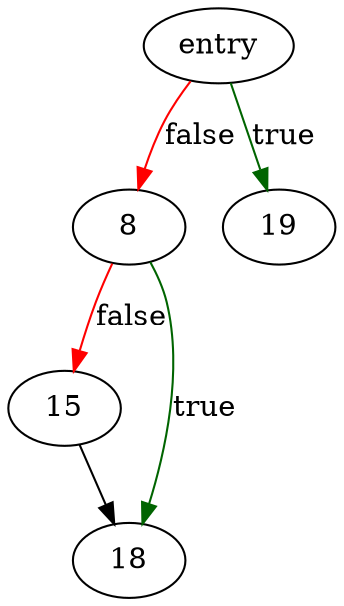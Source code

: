 digraph "write_output" {
	// Node definitions.
	0 [label=entry];
	8;
	15;
	18;
	19;

	// Edge definitions.
	0 -> 8 [
		color=red
		label=false
	];
	0 -> 19 [
		color=darkgreen
		label=true
	];
	8 -> 15 [
		color=red
		label=false
	];
	8 -> 18 [
		color=darkgreen
		label=true
	];
	15 -> 18;
}